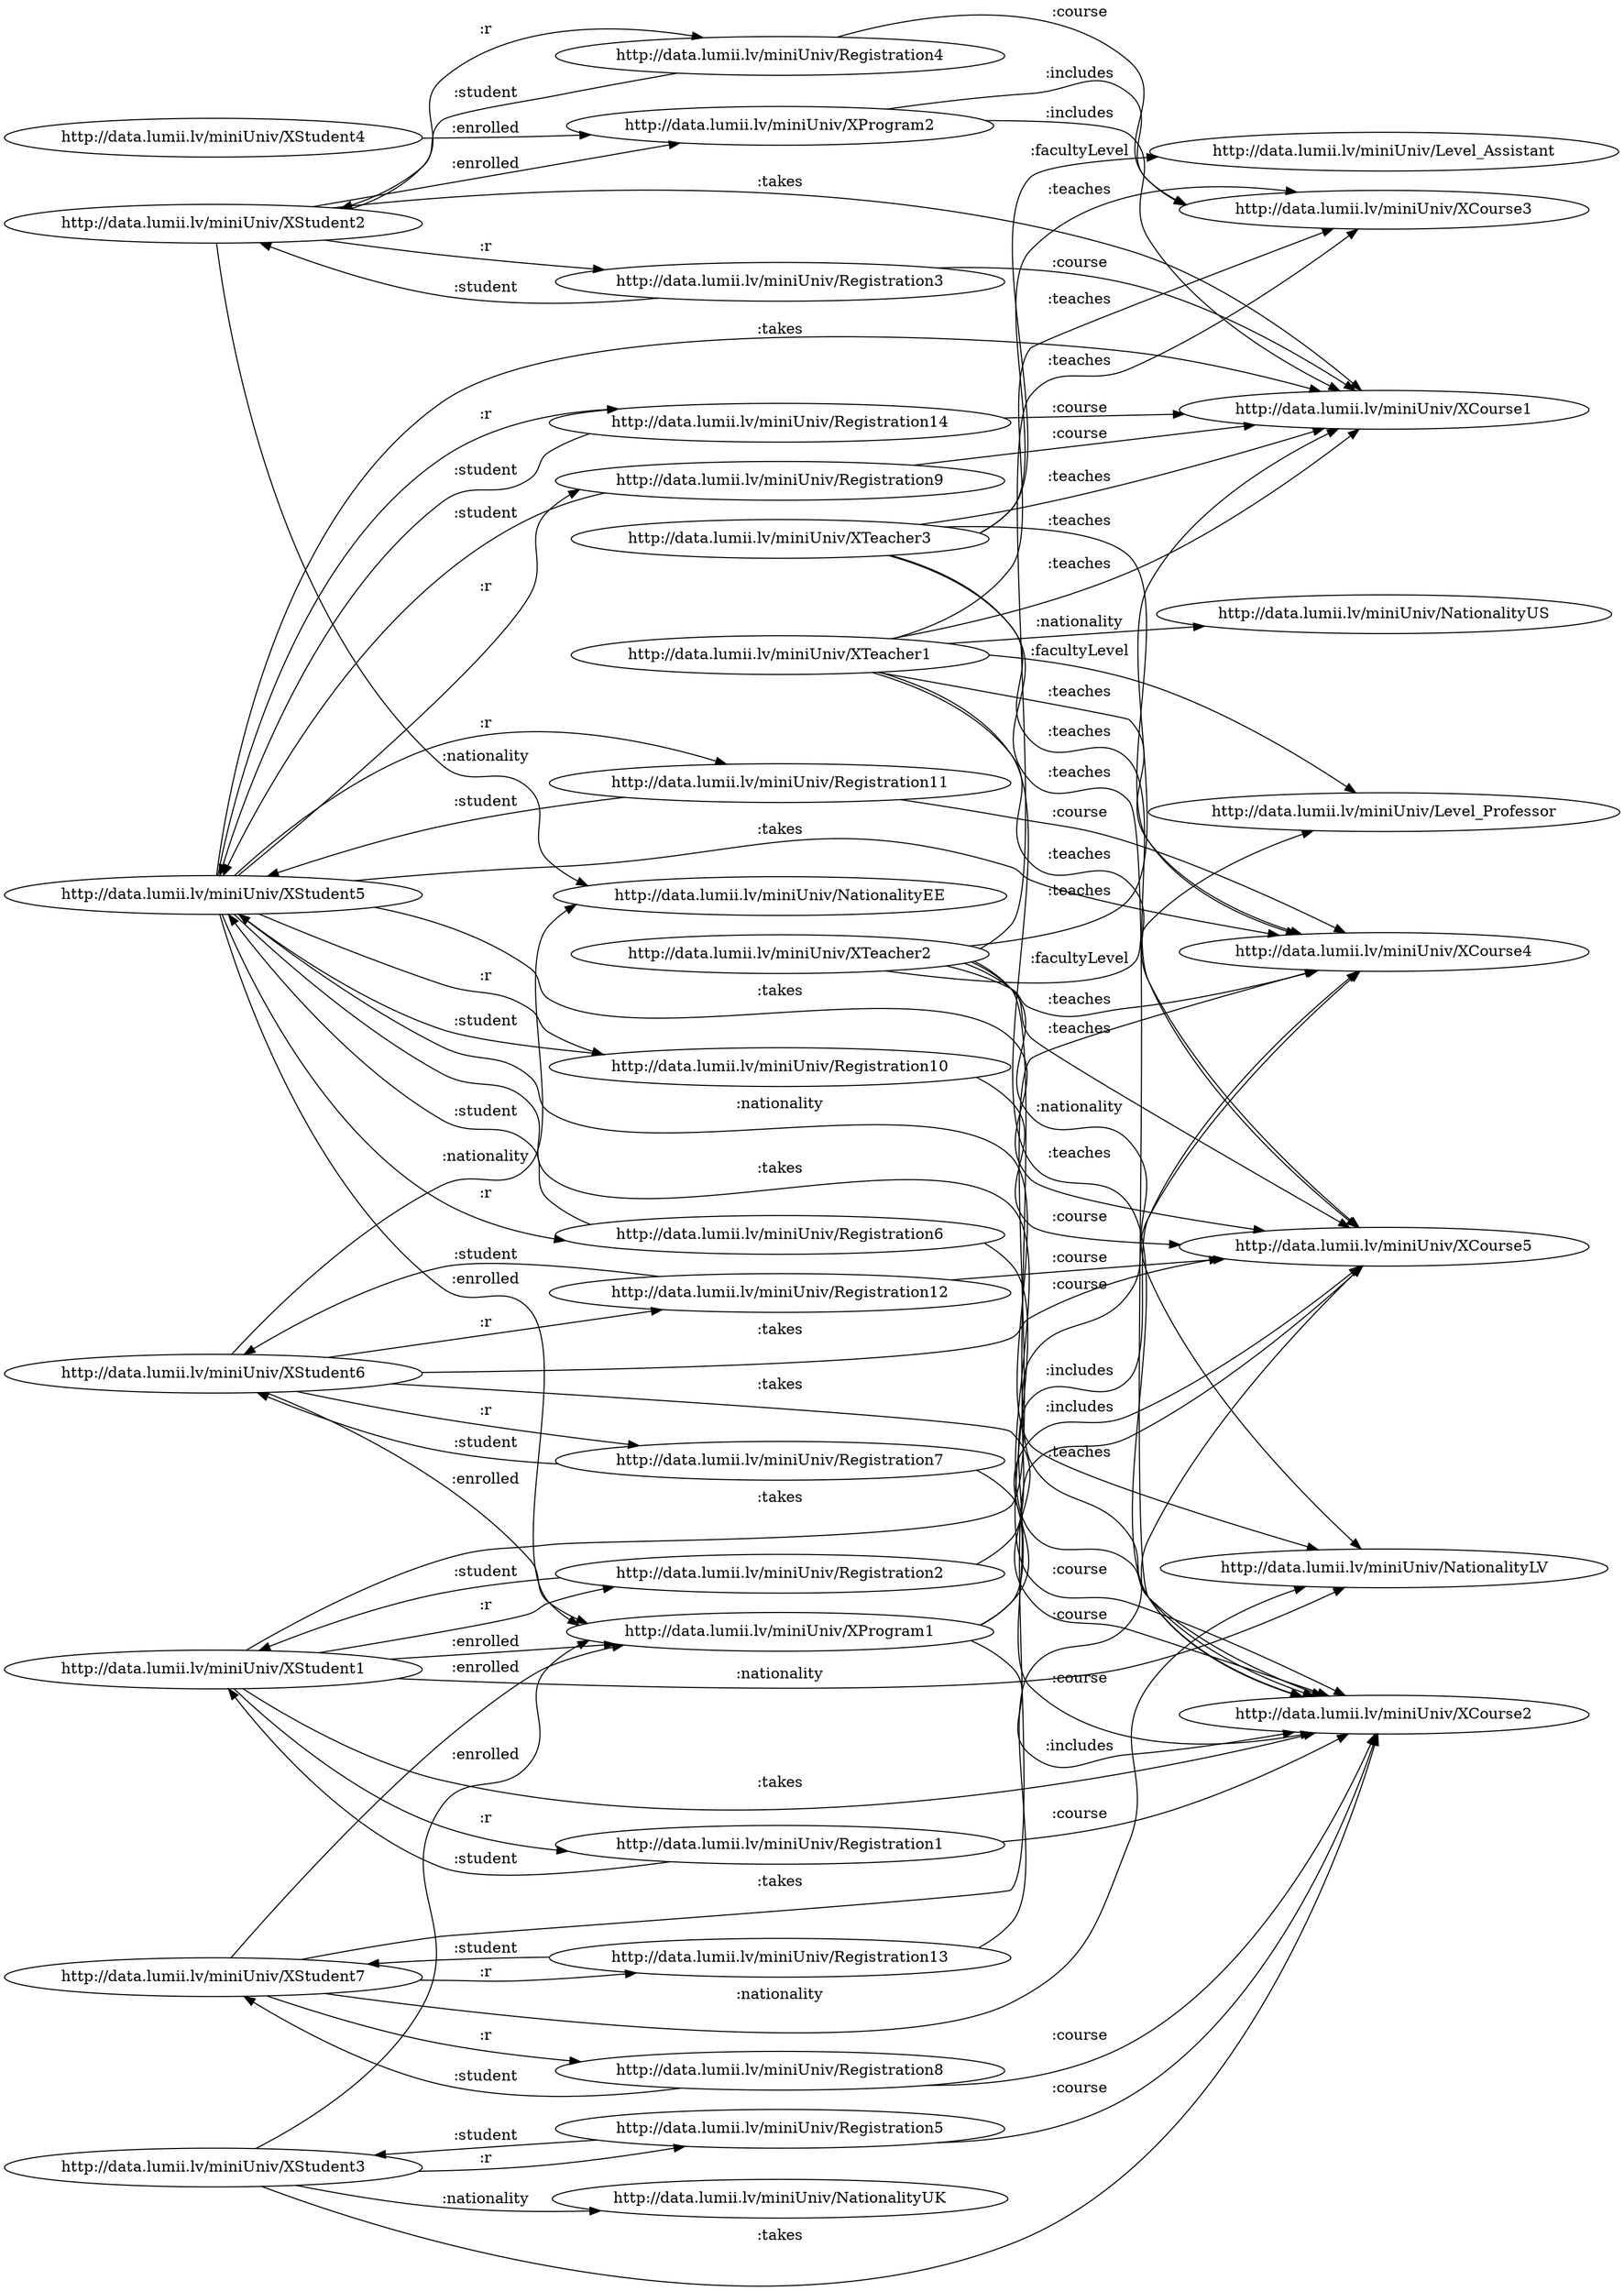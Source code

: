 digraph ar2dtool_diagram { 
rankdir=LR;
size="1501"
	"http://data.lumii.lv/miniUniv/XTeacher3" -> "http://data.lumii.lv/miniUniv/XCourse3" [ label = ":teaches" ];
	"http://data.lumii.lv/miniUniv/XTeacher3" -> "http://data.lumii.lv/miniUniv/XCourse2" [ label = ":teaches" ];
	"http://data.lumii.lv/miniUniv/XTeacher3" -> "http://data.lumii.lv/miniUniv/XCourse4" [ label = ":teaches" ];
	"http://data.lumii.lv/miniUniv/XTeacher3" -> "http://data.lumii.lv/miniUniv/XCourse5" [ label = ":teaches" ];
	"http://data.lumii.lv/miniUniv/XTeacher3" -> "http://data.lumii.lv/miniUniv/Level_Assistant" [ label = ":facultyLevel" ];
	"http://data.lumii.lv/miniUniv/XTeacher3" -> "http://data.lumii.lv/miniUniv/XCourse1" [ label = ":teaches" ];
	"http://data.lumii.lv/miniUniv/Registration9" -> "http://data.lumii.lv/miniUniv/XStudent5" [ label = ":student" ];
	"http://data.lumii.lv/miniUniv/Registration9" -> "http://data.lumii.lv/miniUniv/XCourse1" [ label = ":course" ];
	"http://data.lumii.lv/miniUniv/Registration11" -> "http://data.lumii.lv/miniUniv/XCourse4" [ label = ":course" ];
	"http://data.lumii.lv/miniUniv/Registration11" -> "http://data.lumii.lv/miniUniv/XStudent5" [ label = ":student" ];
	"http://data.lumii.lv/miniUniv/Registration3" -> "http://data.lumii.lv/miniUniv/XStudent2" [ label = ":student" ];
	"http://data.lumii.lv/miniUniv/Registration3" -> "http://data.lumii.lv/miniUniv/XCourse1" [ label = ":course" ];
	"http://data.lumii.lv/miniUniv/XStudent6" -> "http://data.lumii.lv/miniUniv/XCourse2" [ label = ":takes" ];
	"http://data.lumii.lv/miniUniv/XStudent6" -> "http://data.lumii.lv/miniUniv/Registration7" [ label = ":r" ];
	"http://data.lumii.lv/miniUniv/XStudent6" -> "http://data.lumii.lv/miniUniv/XProgram1" [ label = ":enrolled" ];
	"http://data.lumii.lv/miniUniv/XStudent6" -> "http://data.lumii.lv/miniUniv/Registration12" [ label = ":r" ];
	"http://data.lumii.lv/miniUniv/XStudent6" -> "http://data.lumii.lv/miniUniv/NationalityEE" [ label = ":nationality" ];
	"http://data.lumii.lv/miniUniv/XStudent6" -> "http://data.lumii.lv/miniUniv/XCourse5" [ label = ":takes" ];
	"http://data.lumii.lv/miniUniv/XTeacher2" -> "http://data.lumii.lv/miniUniv/XCourse1" [ label = ":teaches" ];
	"http://data.lumii.lv/miniUniv/XTeacher2" -> "http://data.lumii.lv/miniUniv/XCourse4" [ label = ":teaches" ];
	"http://data.lumii.lv/miniUniv/XTeacher2" -> "http://data.lumii.lv/miniUniv/NationalityLV" [ label = ":nationality" ];
	"http://data.lumii.lv/miniUniv/XTeacher2" -> "http://data.lumii.lv/miniUniv/XCourse2" [ label = ":teaches" ];
	"http://data.lumii.lv/miniUniv/XTeacher2" -> "http://data.lumii.lv/miniUniv/XCourse5" [ label = ":teaches" ];
	"http://data.lumii.lv/miniUniv/XTeacher2" -> "http://data.lumii.lv/miniUniv/Level_Professor" [ label = ":facultyLevel" ];
	"http://data.lumii.lv/miniUniv/XTeacher2" -> "http://data.lumii.lv/miniUniv/XCourse3" [ label = ":teaches" ];
	"http://data.lumii.lv/miniUniv/Registration2" -> "http://data.lumii.lv/miniUniv/XStudent1" [ label = ":student" ];
	"http://data.lumii.lv/miniUniv/Registration2" -> "http://data.lumii.lv/miniUniv/XCourse4" [ label = ":course" ];
	"http://data.lumii.lv/miniUniv/XStudent5" -> "http://data.lumii.lv/miniUniv/XProgram1" [ label = ":enrolled" ];
	"http://data.lumii.lv/miniUniv/XStudent5" -> "http://data.lumii.lv/miniUniv/Registration14" [ label = ":r" ];
	"http://data.lumii.lv/miniUniv/XStudent5" -> "http://data.lumii.lv/miniUniv/Registration11" [ label = ":r" ];
	"http://data.lumii.lv/miniUniv/XStudent5" -> "http://data.lumii.lv/miniUniv/Registration9" [ label = ":r" ];
	"http://data.lumii.lv/miniUniv/XStudent5" -> "http://data.lumii.lv/miniUniv/Registration6" [ label = ":r" ];
	"http://data.lumii.lv/miniUniv/XStudent5" -> "http://data.lumii.lv/miniUniv/XCourse2" [ label = ":takes" ];
	"http://data.lumii.lv/miniUniv/XStudent5" -> "http://data.lumii.lv/miniUniv/XCourse1" [ label = ":takes" ];
	"http://data.lumii.lv/miniUniv/XStudent5" -> "http://data.lumii.lv/miniUniv/XCourse5" [ label = ":takes" ];
	"http://data.lumii.lv/miniUniv/XStudent5" -> "http://data.lumii.lv/miniUniv/NationalityLV" [ label = ":nationality" ];
	"http://data.lumii.lv/miniUniv/XStudent5" -> "http://data.lumii.lv/miniUniv/XCourse4" [ label = ":takes" ];
	"http://data.lumii.lv/miniUniv/XStudent5" -> "http://data.lumii.lv/miniUniv/Registration10" [ label = ":r" ];
	"http://data.lumii.lv/miniUniv/Registration8" -> "http://data.lumii.lv/miniUniv/XStudent7" [ label = ":student" ];
	"http://data.lumii.lv/miniUniv/Registration8" -> "http://data.lumii.lv/miniUniv/XCourse2" [ label = ":course" ];
	"http://data.lumii.lv/miniUniv/Registration10" -> "http://data.lumii.lv/miniUniv/XCourse5" [ label = ":course" ];
	"http://data.lumii.lv/miniUniv/Registration10" -> "http://data.lumii.lv/miniUniv/XStudent5" [ label = ":student" ];
	"http://data.lumii.lv/miniUniv/XTeacher1" -> "http://data.lumii.lv/miniUniv/XCourse3" [ label = ":teaches" ];
	"http://data.lumii.lv/miniUniv/XTeacher1" -> "http://data.lumii.lv/miniUniv/XCourse2" [ label = ":teaches" ];
	"http://data.lumii.lv/miniUniv/XTeacher1" -> "http://data.lumii.lv/miniUniv/Level_Professor" [ label = ":facultyLevel" ];
	"http://data.lumii.lv/miniUniv/XTeacher1" -> "http://data.lumii.lv/miniUniv/XCourse4" [ label = ":teaches" ];
	"http://data.lumii.lv/miniUniv/XTeacher1" -> "http://data.lumii.lv/miniUniv/XCourse5" [ label = ":teaches" ];
	"http://data.lumii.lv/miniUniv/XTeacher1" -> "http://data.lumii.lv/miniUniv/XCourse1" [ label = ":teaches" ];
	"http://data.lumii.lv/miniUniv/XTeacher1" -> "http://data.lumii.lv/miniUniv/NationalityUS" [ label = ":nationality" ];
	"http://data.lumii.lv/miniUniv/Registration7" -> "http://data.lumii.lv/miniUniv/XStudent6" [ label = ":student" ];
	"http://data.lumii.lv/miniUniv/Registration7" -> "http://data.lumii.lv/miniUniv/XCourse2" [ label = ":course" ];
	"http://data.lumii.lv/miniUniv/Registration1" -> "http://data.lumii.lv/miniUniv/XCourse2" [ label = ":course" ];
	"http://data.lumii.lv/miniUniv/Registration1" -> "http://data.lumii.lv/miniUniv/XStudent1" [ label = ":student" ];
	"http://data.lumii.lv/miniUniv/XStudent4" -> "http://data.lumii.lv/miniUniv/XProgram2" [ label = ":enrolled" ];
	"http://data.lumii.lv/miniUniv/XProgram2" -> "http://data.lumii.lv/miniUniv/XCourse1" [ label = ":includes" ];
	"http://data.lumii.lv/miniUniv/XProgram2" -> "http://data.lumii.lv/miniUniv/XCourse3" [ label = ":includes" ];
	"http://data.lumii.lv/miniUniv/Registration6" -> "http://data.lumii.lv/miniUniv/XCourse2" [ label = ":course" ];
	"http://data.lumii.lv/miniUniv/Registration6" -> "http://data.lumii.lv/miniUniv/XStudent5" [ label = ":student" ];
	"http://data.lumii.lv/miniUniv/XStudent3" -> "http://data.lumii.lv/miniUniv/XProgram1" [ label = ":enrolled" ];
	"http://data.lumii.lv/miniUniv/XStudent3" -> "http://data.lumii.lv/miniUniv/XCourse2" [ label = ":takes" ];
	"http://data.lumii.lv/miniUniv/XStudent3" -> "http://data.lumii.lv/miniUniv/NationalityUK" [ label = ":nationality" ];
	"http://data.lumii.lv/miniUniv/XStudent3" -> "http://data.lumii.lv/miniUniv/Registration5" [ label = ":r" ];
	"http://data.lumii.lv/miniUniv/Registration14" -> "http://data.lumii.lv/miniUniv/XStudent5" [ label = ":student" ];
	"http://data.lumii.lv/miniUniv/Registration14" -> "http://data.lumii.lv/miniUniv/XCourse1" [ label = ":course" ];
	"http://data.lumii.lv/miniUniv/XStudent2" -> "http://data.lumii.lv/miniUniv/XProgram2" [ label = ":enrolled" ];
	"http://data.lumii.lv/miniUniv/XStudent2" -> "http://data.lumii.lv/miniUniv/Registration4" [ label = ":r" ];
	"http://data.lumii.lv/miniUniv/XStudent2" -> "http://data.lumii.lv/miniUniv/NationalityEE" [ label = ":nationality" ];
	"http://data.lumii.lv/miniUniv/XStudent2" -> "http://data.lumii.lv/miniUniv/XCourse1" [ label = ":takes" ];
	"http://data.lumii.lv/miniUniv/XStudent2" -> "http://data.lumii.lv/miniUniv/Registration3" [ label = ":r" ];
	"http://data.lumii.lv/miniUniv/XProgram1" -> "http://data.lumii.lv/miniUniv/XCourse5" [ label = ":includes" ];
	"http://data.lumii.lv/miniUniv/XProgram1" -> "http://data.lumii.lv/miniUniv/XCourse4" [ label = ":includes" ];
	"http://data.lumii.lv/miniUniv/XProgram1" -> "http://data.lumii.lv/miniUniv/XCourse2" [ label = ":includes" ];
	"http://data.lumii.lv/miniUniv/Registration5" -> "http://data.lumii.lv/miniUniv/XCourse2" [ label = ":course" ];
	"http://data.lumii.lv/miniUniv/Registration5" -> "http://data.lumii.lv/miniUniv/XStudent3" [ label = ":student" ];
	"http://data.lumii.lv/miniUniv/Registration13" -> "http://data.lumii.lv/miniUniv/XStudent7" [ label = ":student" ];
	"http://data.lumii.lv/miniUniv/Registration13" -> "http://data.lumii.lv/miniUniv/XCourse5" [ label = ":course" ];
	"http://data.lumii.lv/miniUniv/XStudent7" -> "http://data.lumii.lv/miniUniv/XProgram1" [ label = ":enrolled" ];
	"http://data.lumii.lv/miniUniv/XStudent7" -> "http://data.lumii.lv/miniUniv/XCourse5" [ label = ":takes" ];
	"http://data.lumii.lv/miniUniv/XStudent7" -> "http://data.lumii.lv/miniUniv/NationalityLV" [ label = ":nationality" ];
	"http://data.lumii.lv/miniUniv/XStudent7" -> "http://data.lumii.lv/miniUniv/Registration8" [ label = ":r" ];
	"http://data.lumii.lv/miniUniv/XStudent7" -> "http://data.lumii.lv/miniUniv/Registration13" [ label = ":r" ];
	"http://data.lumii.lv/miniUniv/XStudent1" -> "http://data.lumii.lv/miniUniv/Registration2" [ label = ":r" ];
	"http://data.lumii.lv/miniUniv/XStudent1" -> "http://data.lumii.lv/miniUniv/XCourse2" [ label = ":takes" ];
	"http://data.lumii.lv/miniUniv/XStudent1" -> "http://data.lumii.lv/miniUniv/NationalityLV" [ label = ":nationality" ];
	"http://data.lumii.lv/miniUniv/XStudent1" -> "http://data.lumii.lv/miniUniv/Registration1" [ label = ":r" ];
	"http://data.lumii.lv/miniUniv/XStudent1" -> "http://data.lumii.lv/miniUniv/XCourse4" [ label = ":takes" ];
	"http://data.lumii.lv/miniUniv/XStudent1" -> "http://data.lumii.lv/miniUniv/XProgram1" [ label = ":enrolled" ];
	"http://data.lumii.lv/miniUniv/Registration4" -> "http://data.lumii.lv/miniUniv/XStudent2" [ label = ":student" ];
	"http://data.lumii.lv/miniUniv/Registration4" -> "http://data.lumii.lv/miniUniv/XCourse3" [ label = ":course" ];
	"http://data.lumii.lv/miniUniv/Registration12" -> "http://data.lumii.lv/miniUniv/XCourse5" [ label = ":course" ];
	"http://data.lumii.lv/miniUniv/Registration12" -> "http://data.lumii.lv/miniUniv/XStudent6" [ label = ":student" ];

}
